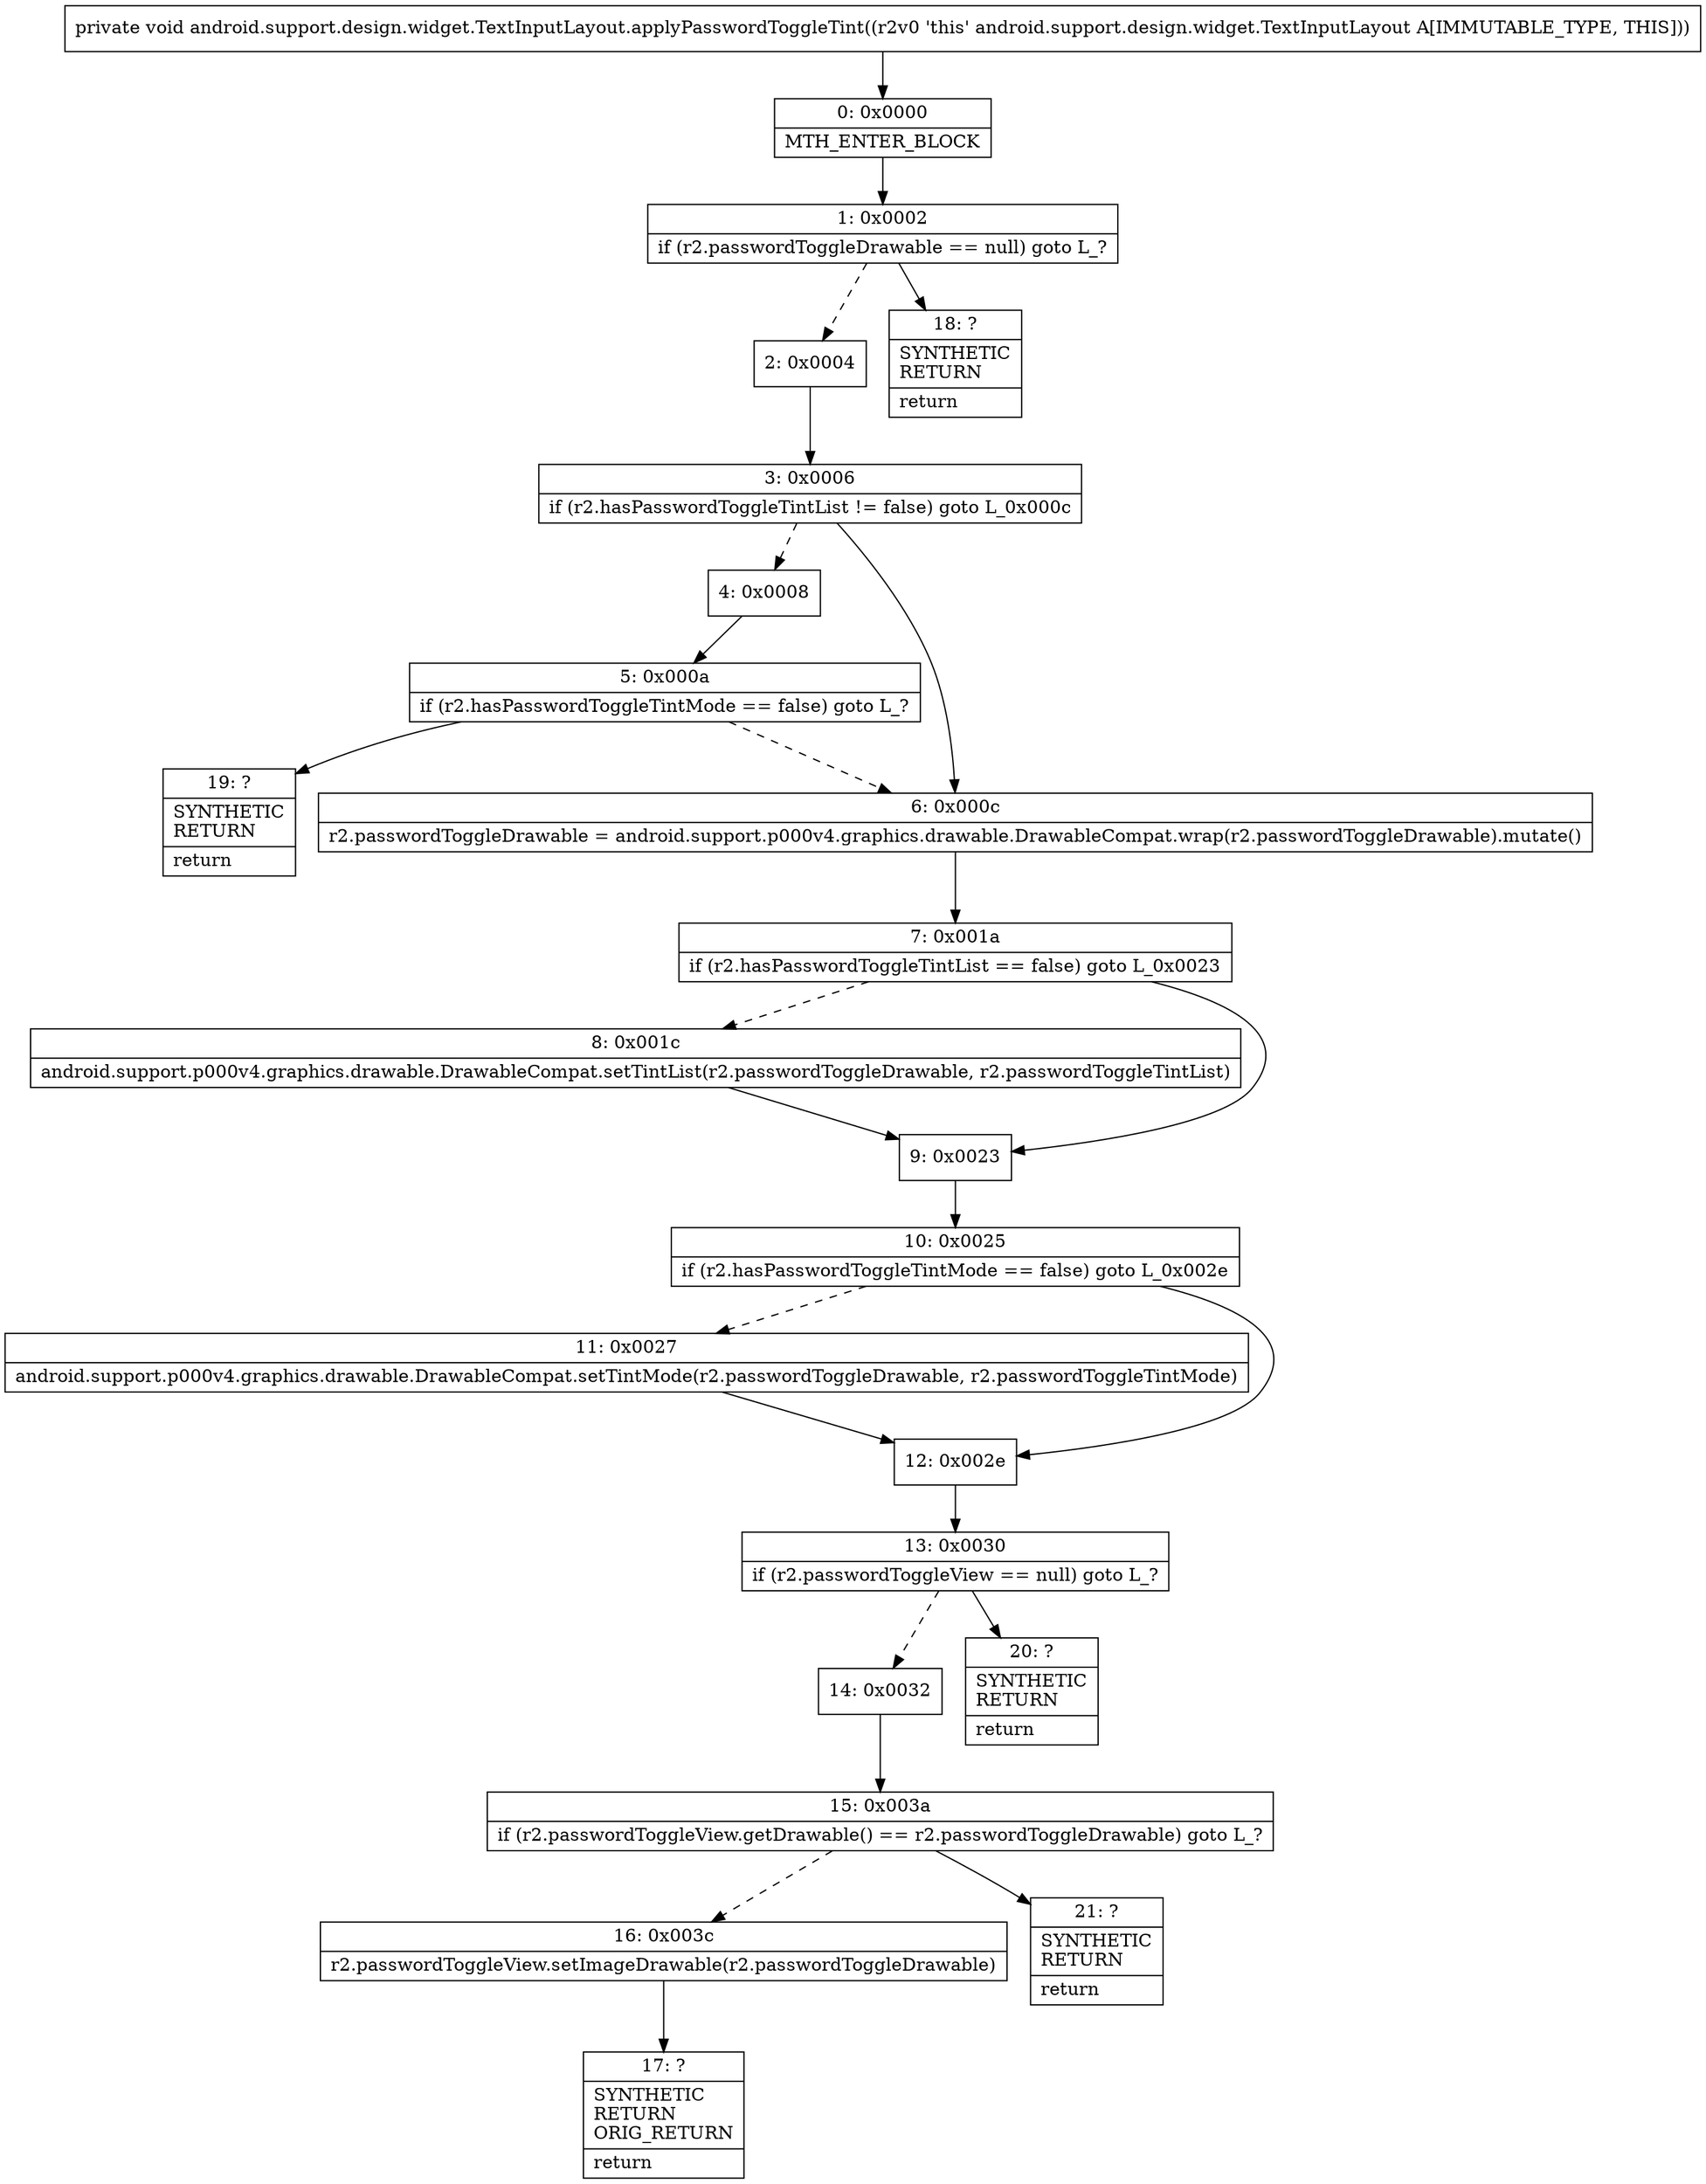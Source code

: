 digraph "CFG forandroid.support.design.widget.TextInputLayout.applyPasswordToggleTint()V" {
Node_0 [shape=record,label="{0\:\ 0x0000|MTH_ENTER_BLOCK\l}"];
Node_1 [shape=record,label="{1\:\ 0x0002|if (r2.passwordToggleDrawable == null) goto L_?\l}"];
Node_2 [shape=record,label="{2\:\ 0x0004}"];
Node_3 [shape=record,label="{3\:\ 0x0006|if (r2.hasPasswordToggleTintList != false) goto L_0x000c\l}"];
Node_4 [shape=record,label="{4\:\ 0x0008}"];
Node_5 [shape=record,label="{5\:\ 0x000a|if (r2.hasPasswordToggleTintMode == false) goto L_?\l}"];
Node_6 [shape=record,label="{6\:\ 0x000c|r2.passwordToggleDrawable = android.support.p000v4.graphics.drawable.DrawableCompat.wrap(r2.passwordToggleDrawable).mutate()\l}"];
Node_7 [shape=record,label="{7\:\ 0x001a|if (r2.hasPasswordToggleTintList == false) goto L_0x0023\l}"];
Node_8 [shape=record,label="{8\:\ 0x001c|android.support.p000v4.graphics.drawable.DrawableCompat.setTintList(r2.passwordToggleDrawable, r2.passwordToggleTintList)\l}"];
Node_9 [shape=record,label="{9\:\ 0x0023}"];
Node_10 [shape=record,label="{10\:\ 0x0025|if (r2.hasPasswordToggleTintMode == false) goto L_0x002e\l}"];
Node_11 [shape=record,label="{11\:\ 0x0027|android.support.p000v4.graphics.drawable.DrawableCompat.setTintMode(r2.passwordToggleDrawable, r2.passwordToggleTintMode)\l}"];
Node_12 [shape=record,label="{12\:\ 0x002e}"];
Node_13 [shape=record,label="{13\:\ 0x0030|if (r2.passwordToggleView == null) goto L_?\l}"];
Node_14 [shape=record,label="{14\:\ 0x0032}"];
Node_15 [shape=record,label="{15\:\ 0x003a|if (r2.passwordToggleView.getDrawable() == r2.passwordToggleDrawable) goto L_?\l}"];
Node_16 [shape=record,label="{16\:\ 0x003c|r2.passwordToggleView.setImageDrawable(r2.passwordToggleDrawable)\l}"];
Node_17 [shape=record,label="{17\:\ ?|SYNTHETIC\lRETURN\lORIG_RETURN\l|return\l}"];
Node_18 [shape=record,label="{18\:\ ?|SYNTHETIC\lRETURN\l|return\l}"];
Node_19 [shape=record,label="{19\:\ ?|SYNTHETIC\lRETURN\l|return\l}"];
Node_20 [shape=record,label="{20\:\ ?|SYNTHETIC\lRETURN\l|return\l}"];
Node_21 [shape=record,label="{21\:\ ?|SYNTHETIC\lRETURN\l|return\l}"];
MethodNode[shape=record,label="{private void android.support.design.widget.TextInputLayout.applyPasswordToggleTint((r2v0 'this' android.support.design.widget.TextInputLayout A[IMMUTABLE_TYPE, THIS])) }"];
MethodNode -> Node_0;
Node_0 -> Node_1;
Node_1 -> Node_2[style=dashed];
Node_1 -> Node_18;
Node_2 -> Node_3;
Node_3 -> Node_4[style=dashed];
Node_3 -> Node_6;
Node_4 -> Node_5;
Node_5 -> Node_6[style=dashed];
Node_5 -> Node_19;
Node_6 -> Node_7;
Node_7 -> Node_8[style=dashed];
Node_7 -> Node_9;
Node_8 -> Node_9;
Node_9 -> Node_10;
Node_10 -> Node_11[style=dashed];
Node_10 -> Node_12;
Node_11 -> Node_12;
Node_12 -> Node_13;
Node_13 -> Node_14[style=dashed];
Node_13 -> Node_20;
Node_14 -> Node_15;
Node_15 -> Node_16[style=dashed];
Node_15 -> Node_21;
Node_16 -> Node_17;
}

